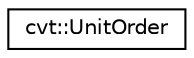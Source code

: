digraph "Graphical Class Hierarchy"
{
 // LATEX_PDF_SIZE
  edge [fontname="Helvetica",fontsize="10",labelfontname="Helvetica",labelfontsize="10"];
  node [fontname="Helvetica",fontsize="10",shape=record];
  rankdir="LR";
  Node0 [label="cvt::UnitOrder",height=0.2,width=0.4,color="black", fillcolor="white", style="filled",URL="$dd/d3e/structcvt_1_1UnitOrder.html",tooltip=" "];
}
